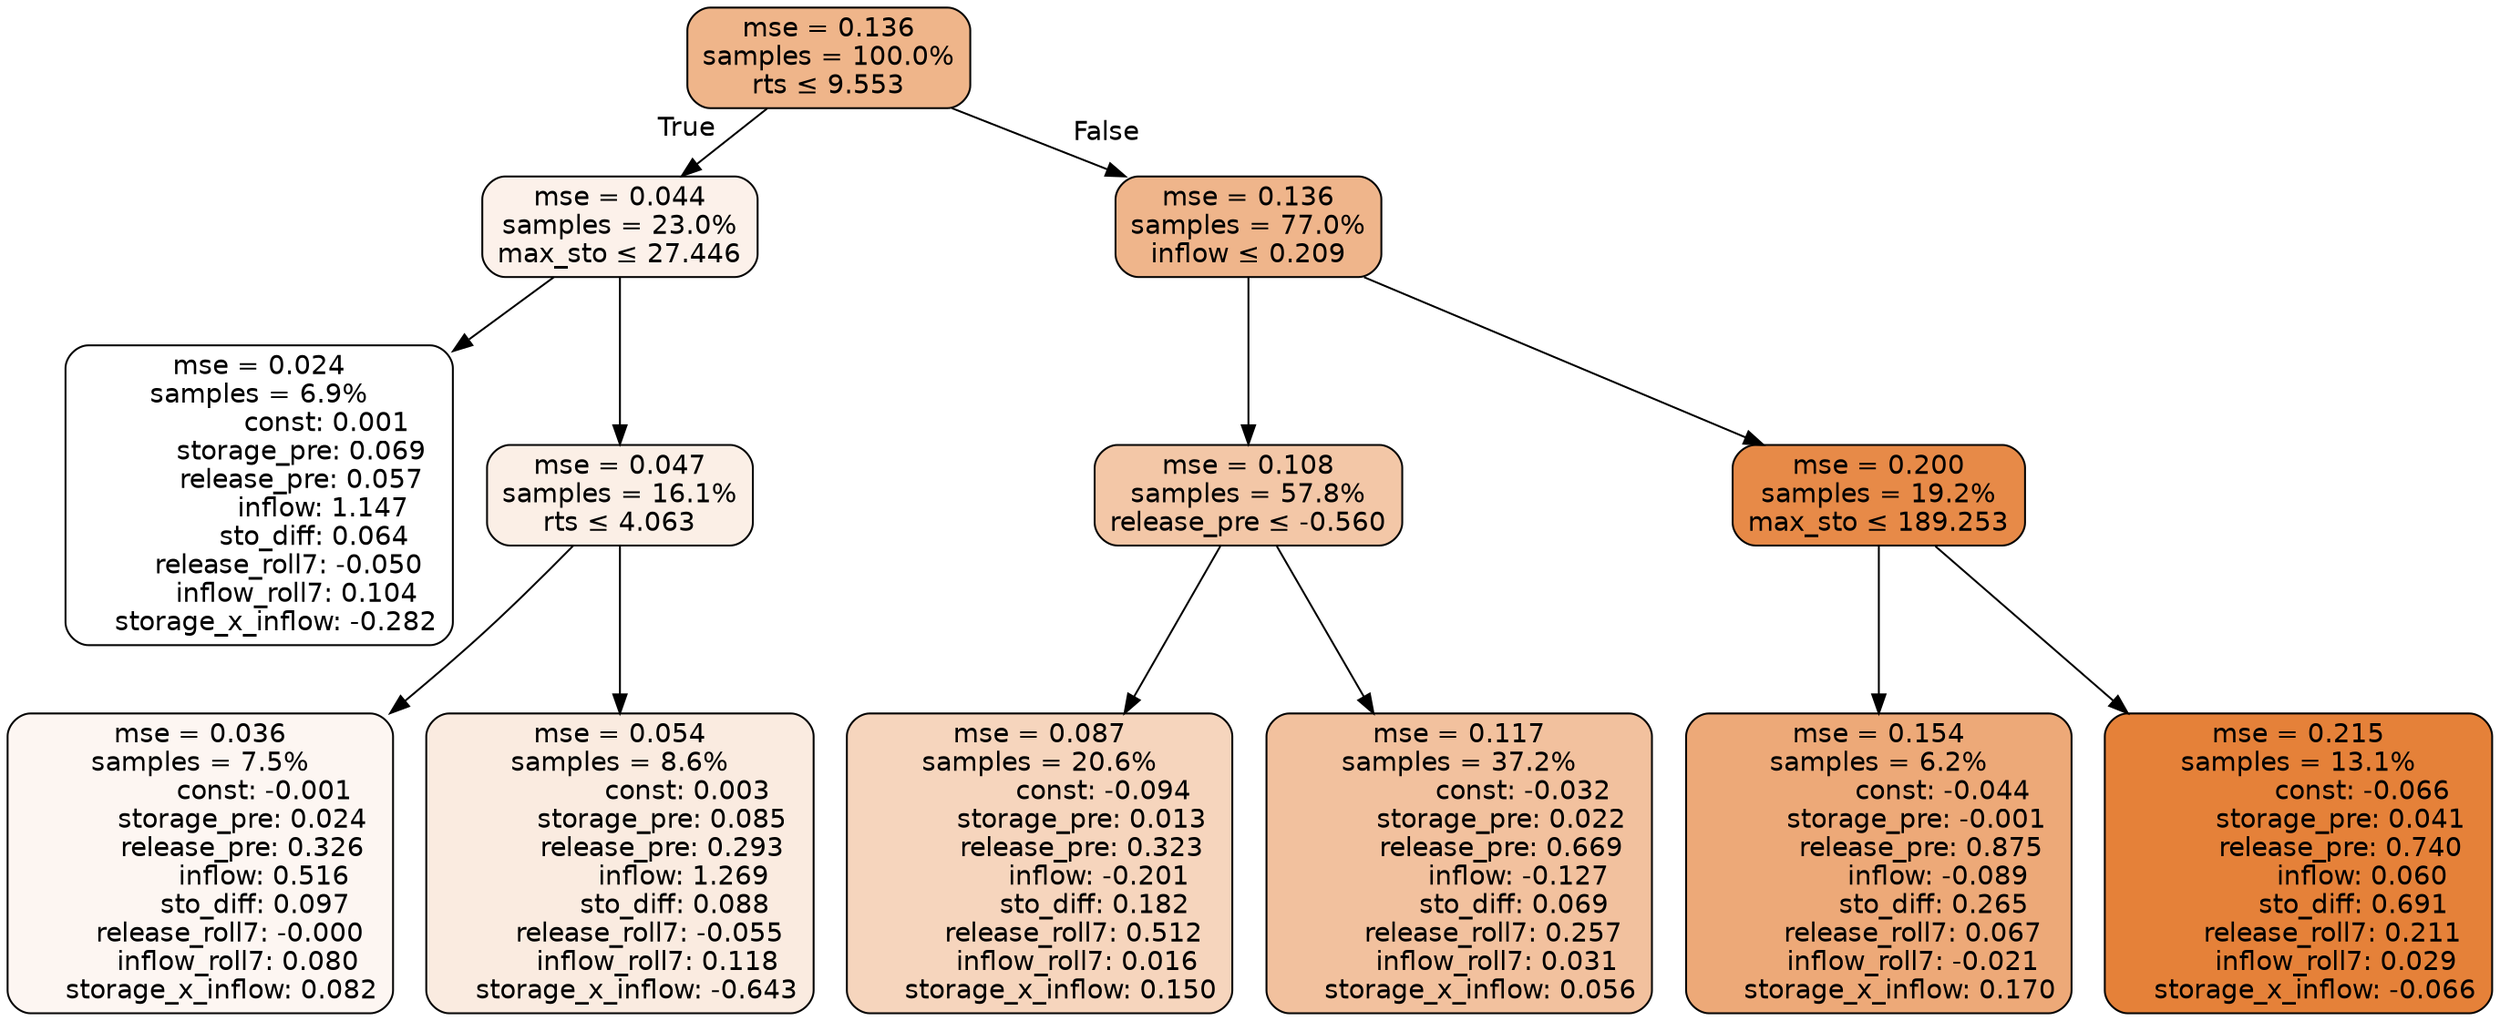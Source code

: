 digraph tree {
bgcolor="transparent"
node [shape=rectangle, style="filled, rounded", color="black", fontname=helvetica] ;
edge [fontname=helvetica] ;
	"0" [label="mse = 0.136
samples = 100.0%
rts &le; 9.553", fillcolor="#efb58a"]
	"1" [label="mse = 0.044
samples = 23.0%
max_sto &le; 27.446", fillcolor="#fcf1ea"]
	"2" [label="mse = 0.024
samples = 6.9%
                const: 0.001
          storage_pre: 0.069
          release_pre: 0.057
               inflow: 1.147
             sto_diff: 0.064
       release_roll7: -0.050
         inflow_roll7: 0.104
    storage_x_inflow: -0.282", fillcolor="#ffffff"]
	"3" [label="mse = 0.047
samples = 16.1%
rts &le; 4.063", fillcolor="#fbefe6"]
	"4" [label="mse = 0.036
samples = 7.5%
               const: -0.001
          storage_pre: 0.024
          release_pre: 0.326
               inflow: 0.516
             sto_diff: 0.097
       release_roll7: -0.000
         inflow_roll7: 0.080
     storage_x_inflow: 0.082", fillcolor="#fdf6f2"]
	"5" [label="mse = 0.054
samples = 8.6%
                const: 0.003
          storage_pre: 0.085
          release_pre: 0.293
               inflow: 1.269
             sto_diff: 0.088
       release_roll7: -0.055
         inflow_roll7: 0.118
    storage_x_inflow: -0.643", fillcolor="#faebe0"]
	"6" [label="mse = 0.136
samples = 77.0%
inflow &le; 0.209", fillcolor="#efb58b"]
	"7" [label="mse = 0.108
samples = 57.8%
release_pre &le; -0.560", fillcolor="#f3c7a7"]
	"8" [label="mse = 0.087
samples = 20.6%
               const: -0.094
          storage_pre: 0.013
          release_pre: 0.323
              inflow: -0.201
             sto_diff: 0.182
        release_roll7: 0.512
         inflow_roll7: 0.016
     storage_x_inflow: 0.150", fillcolor="#f6d5bd"]
	"9" [label="mse = 0.117
samples = 37.2%
               const: -0.032
          storage_pre: 0.022
          release_pre: 0.669
              inflow: -0.127
             sto_diff: 0.069
        release_roll7: 0.257
         inflow_roll7: 0.031
     storage_x_inflow: 0.056", fillcolor="#f2c19e"]
	"10" [label="mse = 0.200
samples = 19.2%
max_sto &le; 189.253", fillcolor="#e78a48"]
	"11" [label="mse = 0.154
samples = 6.2%
               const: -0.044
         storage_pre: -0.001
          release_pre: 0.875
              inflow: -0.089
             sto_diff: 0.265
        release_roll7: 0.067
        inflow_roll7: -0.021
     storage_x_inflow: 0.170", fillcolor="#eda978"]
	"12" [label="mse = 0.215
samples = 13.1%
               const: -0.066
          storage_pre: 0.041
          release_pre: 0.740
               inflow: 0.060
             sto_diff: 0.691
        release_roll7: 0.211
         inflow_roll7: 0.029
    storage_x_inflow: -0.066", fillcolor="#e58139"]

	"0" -> "1" [labeldistance=2.5, labelangle=45, headlabel="True"]
	"1" -> "2"
	"1" -> "3"
	"3" -> "4"
	"3" -> "5"
	"0" -> "6" [labeldistance=2.5, labelangle=-45, headlabel="False"]
	"6" -> "7"
	"7" -> "8"
	"7" -> "9"
	"6" -> "10"
	"10" -> "11"
	"10" -> "12"
}